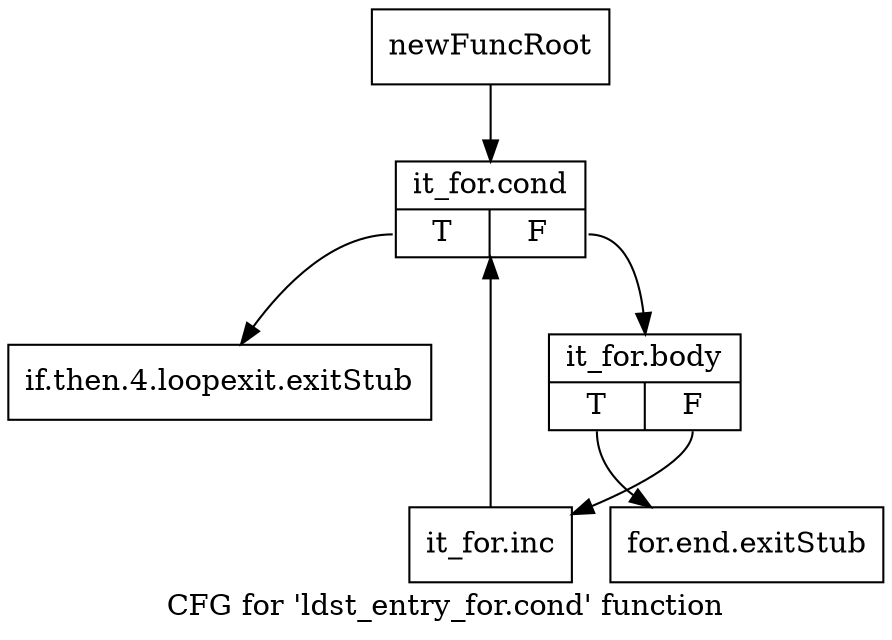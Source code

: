 digraph "CFG for 'ldst_entry_for.cond' function" {
	label="CFG for 'ldst_entry_for.cond' function";

	Node0xb1a4ee0 [shape=record,label="{newFuncRoot}"];
	Node0xb1a4ee0 -> Node0xb1a4fd0;
	Node0xb1a4f30 [shape=record,label="{if.then.4.loopexit.exitStub}"];
	Node0xb1a4f80 [shape=record,label="{for.end.exitStub}"];
	Node0xb1a4fd0 [shape=record,label="{it_for.cond|{<s0>T|<s1>F}}"];
	Node0xb1a4fd0:s0 -> Node0xb1a4f30;
	Node0xb1a4fd0:s1 -> Node0xb1a5020;
	Node0xb1a5020 [shape=record,label="{it_for.body|{<s0>T|<s1>F}}"];
	Node0xb1a5020:s0 -> Node0xb1a4f80;
	Node0xb1a5020:s1 -> Node0xb1a5070;
	Node0xb1a5070 [shape=record,label="{it_for.inc}"];
	Node0xb1a5070 -> Node0xb1a4fd0;
}
